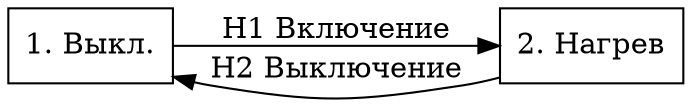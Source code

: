 digraph {
    rankdir = LR

    off [shape=box, label="1. Выкл."]
    on [shape=box, label="2. Нагрев"]

    off -> on [label="H1 Включение"]
    on -> off [label="H2 Выключение"]
}
